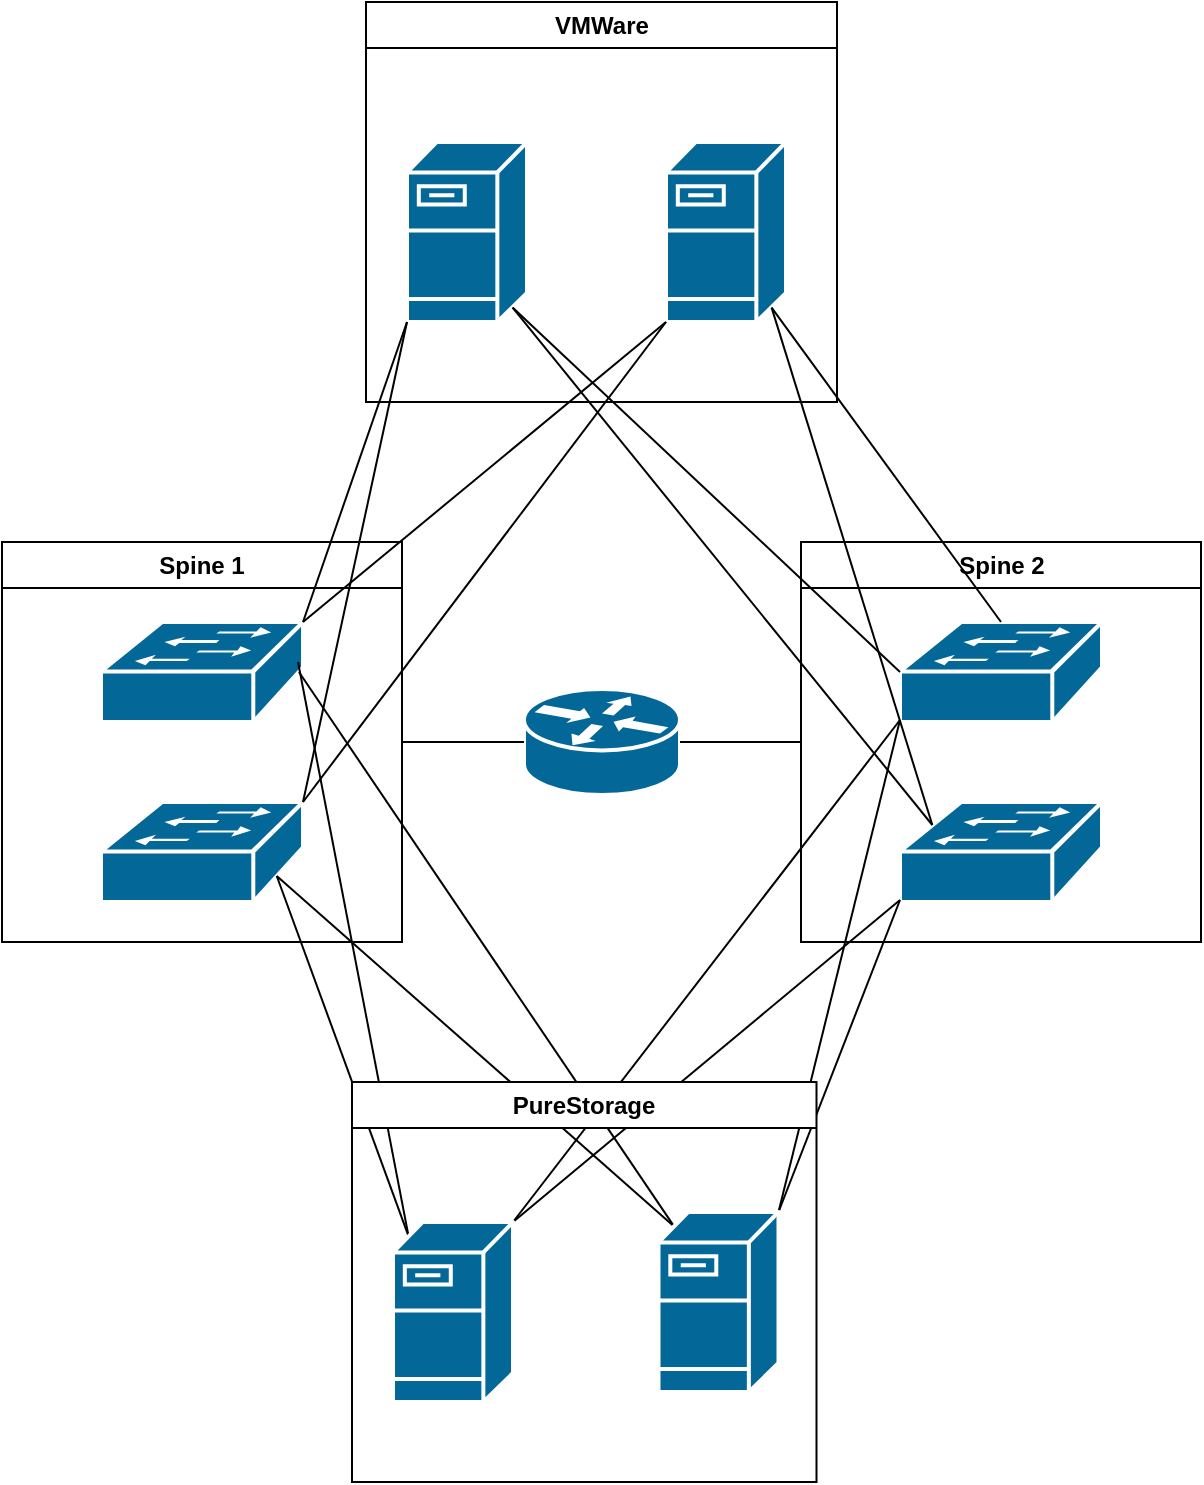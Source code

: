 <mxfile version="28.2.8">
  <diagram name="Page-1" id="U8UdaOBlHTp5kfd4XlJM">
    <mxGraphModel dx="1412" dy="1837" grid="1" gridSize="10" guides="1" tooltips="1" connect="1" arrows="1" fold="1" page="1" pageScale="1" pageWidth="850" pageHeight="1100" math="0" shadow="0">
      <root>
        <mxCell id="0" />
        <mxCell id="1" parent="0" />
        <mxCell id="mqZvGSjv_Yte_UEaYPyt-1" value="" style="shape=mxgraph.cisco.switches.workgroup_switch;sketch=0;html=1;pointerEvents=1;dashed=0;fillColor=#036897;strokeColor=#ffffff;strokeWidth=2;verticalLabelPosition=bottom;verticalAlign=top;align=center;outlineConnect=0;" vertex="1" parent="1">
          <mxGeometry x="174.5" y="170" width="101" height="50" as="geometry" />
        </mxCell>
        <mxCell id="mqZvGSjv_Yte_UEaYPyt-2" value="" style="shape=mxgraph.cisco.switches.workgroup_switch;sketch=0;html=1;pointerEvents=1;dashed=0;fillColor=#036897;strokeColor=#ffffff;strokeWidth=2;verticalLabelPosition=bottom;verticalAlign=top;align=center;outlineConnect=0;" vertex="1" parent="1">
          <mxGeometry x="174.5" y="260" width="101" height="50" as="geometry" />
        </mxCell>
        <mxCell id="mqZvGSjv_Yte_UEaYPyt-3" value="Spine 1" style="swimlane;whiteSpace=wrap;html=1;" vertex="1" parent="1">
          <mxGeometry x="125" y="130" width="200" height="200" as="geometry" />
        </mxCell>
        <mxCell id="mqZvGSjv_Yte_UEaYPyt-4" value="" style="shape=mxgraph.cisco.switches.workgroup_switch;sketch=0;html=1;pointerEvents=1;dashed=0;fillColor=#036897;strokeColor=#ffffff;strokeWidth=2;verticalLabelPosition=bottom;verticalAlign=top;align=center;outlineConnect=0;" vertex="1" parent="1">
          <mxGeometry x="574" y="170" width="101" height="50" as="geometry" />
        </mxCell>
        <mxCell id="mqZvGSjv_Yte_UEaYPyt-5" value="" style="shape=mxgraph.cisco.switches.workgroup_switch;sketch=0;html=1;pointerEvents=1;dashed=0;fillColor=#036897;strokeColor=#ffffff;strokeWidth=2;verticalLabelPosition=bottom;verticalAlign=top;align=center;outlineConnect=0;" vertex="1" parent="1">
          <mxGeometry x="574" y="260" width="101" height="50" as="geometry" />
        </mxCell>
        <mxCell id="mqZvGSjv_Yte_UEaYPyt-6" value="Spine 2" style="swimlane;whiteSpace=wrap;html=1;" vertex="1" parent="1">
          <mxGeometry x="524.5" y="130" width="200" height="200" as="geometry" />
        </mxCell>
        <mxCell id="mqZvGSjv_Yte_UEaYPyt-8" value="" style="shape=mxgraph.cisco.routers.router;sketch=0;html=1;pointerEvents=1;dashed=0;fillColor=#036897;strokeColor=#ffffff;strokeWidth=2;verticalLabelPosition=bottom;verticalAlign=top;align=center;outlineConnect=0;" vertex="1" parent="1">
          <mxGeometry x="386" y="203.5" width="78" height="53" as="geometry" />
        </mxCell>
        <mxCell id="mqZvGSjv_Yte_UEaYPyt-9" value="" style="endArrow=none;html=1;rounded=0;entryX=1;entryY=0.5;entryDx=0;entryDy=0;exitX=0;exitY=0.5;exitDx=0;exitDy=0;exitPerimeter=0;" edge="1" parent="1" source="mqZvGSjv_Yte_UEaYPyt-8" target="mqZvGSjv_Yte_UEaYPyt-3">
          <mxGeometry width="50" height="50" relative="1" as="geometry">
            <mxPoint x="430" y="368.5" as="sourcePoint" />
            <mxPoint x="430" y="200.5" as="targetPoint" />
          </mxGeometry>
        </mxCell>
        <mxCell id="mqZvGSjv_Yte_UEaYPyt-10" value="" style="endArrow=none;html=1;rounded=0;entryX=0;entryY=0.5;entryDx=0;entryDy=0;exitX=1;exitY=0.5;exitDx=0;exitDy=0;exitPerimeter=0;" edge="1" parent="1" source="mqZvGSjv_Yte_UEaYPyt-8" target="mqZvGSjv_Yte_UEaYPyt-6">
          <mxGeometry width="50" height="50" relative="1" as="geometry">
            <mxPoint x="430" y="368.5" as="sourcePoint" />
            <mxPoint x="430" y="200.5" as="targetPoint" />
          </mxGeometry>
        </mxCell>
        <mxCell id="mqZvGSjv_Yte_UEaYPyt-13" value="VMWare" style="swimlane;whiteSpace=wrap;html=1;" vertex="1" parent="1">
          <mxGeometry x="307" y="-140" width="235.5" height="200" as="geometry" />
        </mxCell>
        <mxCell id="mqZvGSjv_Yte_UEaYPyt-11" value="" style="shape=mxgraph.cisco.servers.fileserver;sketch=0;html=1;pointerEvents=1;dashed=0;fillColor=#036897;strokeColor=#ffffff;strokeWidth=2;verticalLabelPosition=bottom;verticalAlign=top;align=center;outlineConnect=0;" vertex="1" parent="mqZvGSjv_Yte_UEaYPyt-13">
          <mxGeometry x="20.5" y="70" width="60" height="90" as="geometry" />
        </mxCell>
        <mxCell id="mqZvGSjv_Yte_UEaYPyt-12" value="" style="shape=mxgraph.cisco.servers.fileserver;sketch=0;html=1;pointerEvents=1;dashed=0;fillColor=#036897;strokeColor=#ffffff;strokeWidth=2;verticalLabelPosition=bottom;verticalAlign=top;align=center;outlineConnect=0;" vertex="1" parent="mqZvGSjv_Yte_UEaYPyt-13">
          <mxGeometry x="150" y="70" width="60" height="90" as="geometry" />
        </mxCell>
        <mxCell id="mqZvGSjv_Yte_UEaYPyt-17" value="" style="endArrow=none;html=1;rounded=0;exitX=0.13;exitY=0.08;exitDx=0;exitDy=0;exitPerimeter=0;" edge="1" parent="1" source="mqZvGSjv_Yte_UEaYPyt-15">
          <mxGeometry width="50" height="50" relative="1" as="geometry">
            <mxPoint x="400" y="410" as="sourcePoint" />
            <mxPoint x="273" y="190" as="targetPoint" />
          </mxGeometry>
        </mxCell>
        <mxCell id="mqZvGSjv_Yte_UEaYPyt-18" value="" style="endArrow=none;html=1;rounded=0;entryX=0.87;entryY=0.74;entryDx=0;entryDy=0;entryPerimeter=0;exitX=0.13;exitY=0.08;exitDx=0;exitDy=0;exitPerimeter=0;" edge="1" parent="1" source="mqZvGSjv_Yte_UEaYPyt-15" target="mqZvGSjv_Yte_UEaYPyt-2">
          <mxGeometry width="50" height="50" relative="1" as="geometry">
            <mxPoint x="430" y="468.5" as="sourcePoint" />
            <mxPoint x="430" y="300.5" as="targetPoint" />
          </mxGeometry>
        </mxCell>
        <mxCell id="mqZvGSjv_Yte_UEaYPyt-19" value="" style="endArrow=none;html=1;rounded=0;exitX=0.13;exitY=0.08;exitDx=0;exitDy=0;exitPerimeter=0;entryX=0.87;entryY=0.74;entryDx=0;entryDy=0;entryPerimeter=0;" edge="1" parent="1" source="mqZvGSjv_Yte_UEaYPyt-16" target="mqZvGSjv_Yte_UEaYPyt-2">
          <mxGeometry width="50" height="50" relative="1" as="geometry">
            <mxPoint x="430" y="468.5" as="sourcePoint" />
            <mxPoint x="430" y="300.5" as="targetPoint" />
          </mxGeometry>
        </mxCell>
        <mxCell id="mqZvGSjv_Yte_UEaYPyt-20" value="" style="endArrow=none;html=1;rounded=0;entryX=0.98;entryY=0.5;entryDx=0;entryDy=0;entryPerimeter=0;exitX=0.13;exitY=0.08;exitDx=0;exitDy=0;exitPerimeter=0;" edge="1" parent="1" source="mqZvGSjv_Yte_UEaYPyt-16" target="mqZvGSjv_Yte_UEaYPyt-1">
          <mxGeometry width="50" height="50" relative="1" as="geometry">
            <mxPoint x="430" y="468.5" as="sourcePoint" />
            <mxPoint x="430" y="300.5" as="targetPoint" />
          </mxGeometry>
        </mxCell>
        <mxCell id="mqZvGSjv_Yte_UEaYPyt-21" value="" style="endArrow=none;html=1;rounded=0;entryX=0;entryY=0.98;entryDx=0;entryDy=0;entryPerimeter=0;exitX=1;exitY=0;exitDx=0;exitDy=0;exitPerimeter=0;" edge="1" parent="1" source="mqZvGSjv_Yte_UEaYPyt-15" target="mqZvGSjv_Yte_UEaYPyt-5">
          <mxGeometry width="50" height="50" relative="1" as="geometry">
            <mxPoint x="430" y="468.5" as="sourcePoint" />
            <mxPoint x="430" y="300.5" as="targetPoint" />
          </mxGeometry>
        </mxCell>
        <mxCell id="mqZvGSjv_Yte_UEaYPyt-22" value="" style="endArrow=none;html=1;rounded=0;entryX=0;entryY=0.98;entryDx=0;entryDy=0;entryPerimeter=0;exitX=1;exitY=0;exitDx=0;exitDy=0;exitPerimeter=0;" edge="1" parent="1" source="mqZvGSjv_Yte_UEaYPyt-15" target="mqZvGSjv_Yte_UEaYPyt-4">
          <mxGeometry width="50" height="50" relative="1" as="geometry">
            <mxPoint x="430" y="468.5" as="sourcePoint" />
            <mxPoint x="430" y="300.5" as="targetPoint" />
          </mxGeometry>
        </mxCell>
        <mxCell id="mqZvGSjv_Yte_UEaYPyt-23" value="" style="endArrow=none;html=1;rounded=0;entryX=0;entryY=0.98;entryDx=0;entryDy=0;entryPerimeter=0;exitX=1;exitY=0;exitDx=0;exitDy=0;exitPerimeter=0;" edge="1" parent="1" source="mqZvGSjv_Yte_UEaYPyt-16" target="mqZvGSjv_Yte_UEaYPyt-4">
          <mxGeometry width="50" height="50" relative="1" as="geometry">
            <mxPoint x="430" y="468.5" as="sourcePoint" />
            <mxPoint x="430" y="300.5" as="targetPoint" />
          </mxGeometry>
        </mxCell>
        <mxCell id="mqZvGSjv_Yte_UEaYPyt-24" value="" style="endArrow=none;html=1;rounded=0;entryX=0;entryY=0.98;entryDx=0;entryDy=0;entryPerimeter=0;exitX=1;exitY=0;exitDx=0;exitDy=0;exitPerimeter=0;" edge="1" parent="1" source="mqZvGSjv_Yte_UEaYPyt-16" target="mqZvGSjv_Yte_UEaYPyt-5">
          <mxGeometry width="50" height="50" relative="1" as="geometry">
            <mxPoint x="430" y="468.5" as="sourcePoint" />
            <mxPoint x="430" y="300.5" as="targetPoint" />
          </mxGeometry>
        </mxCell>
        <mxCell id="mqZvGSjv_Yte_UEaYPyt-14" value="PureStorage" style="swimlane;whiteSpace=wrap;html=1;" vertex="1" parent="1">
          <mxGeometry x="300" y="400" width="232.25" height="200" as="geometry" />
        </mxCell>
        <mxCell id="mqZvGSjv_Yte_UEaYPyt-15" value="" style="shape=mxgraph.cisco.servers.fileserver;sketch=0;html=1;pointerEvents=1;dashed=0;fillColor=#036897;strokeColor=#ffffff;strokeWidth=2;verticalLabelPosition=bottom;verticalAlign=top;align=center;outlineConnect=0;" vertex="1" parent="mqZvGSjv_Yte_UEaYPyt-14">
          <mxGeometry x="20.5" y="70" width="60" height="90" as="geometry" />
        </mxCell>
        <mxCell id="mqZvGSjv_Yte_UEaYPyt-16" value="" style="shape=mxgraph.cisco.servers.fileserver;sketch=0;html=1;pointerEvents=1;dashed=0;fillColor=#036897;strokeColor=#ffffff;strokeWidth=2;verticalLabelPosition=bottom;verticalAlign=top;align=center;outlineConnect=0;" vertex="1" parent="mqZvGSjv_Yte_UEaYPyt-14">
          <mxGeometry x="153.25" y="65" width="60" height="90" as="geometry" />
        </mxCell>
        <mxCell id="mqZvGSjv_Yte_UEaYPyt-25" value="" style="endArrow=none;html=1;rounded=0;entryX=0;entryY=1;entryDx=0;entryDy=0;entryPerimeter=0;exitX=1;exitY=0;exitDx=0;exitDy=0;exitPerimeter=0;" edge="1" parent="1" source="mqZvGSjv_Yte_UEaYPyt-1" target="mqZvGSjv_Yte_UEaYPyt-11">
          <mxGeometry width="50" height="50" relative="1" as="geometry">
            <mxPoint x="430" y="268.5" as="sourcePoint" />
            <mxPoint x="430" y="100.5" as="targetPoint" />
          </mxGeometry>
        </mxCell>
        <mxCell id="mqZvGSjv_Yte_UEaYPyt-26" value="" style="endArrow=none;html=1;rounded=0;entryX=0.88;entryY=0.92;entryDx=0;entryDy=0;entryPerimeter=0;exitX=0;exitY=0.5;exitDx=0;exitDy=0;exitPerimeter=0;" edge="1" parent="1" source="mqZvGSjv_Yte_UEaYPyt-4" target="mqZvGSjv_Yte_UEaYPyt-11">
          <mxGeometry width="50" height="50" relative="1" as="geometry">
            <mxPoint x="430" y="268.5" as="sourcePoint" />
            <mxPoint x="430" y="100.5" as="targetPoint" />
          </mxGeometry>
        </mxCell>
        <mxCell id="mqZvGSjv_Yte_UEaYPyt-27" value="" style="endArrow=none;html=1;rounded=0;entryX=0.88;entryY=0.92;entryDx=0;entryDy=0;entryPerimeter=0;exitX=0.5;exitY=0;exitDx=0;exitDy=0;exitPerimeter=0;" edge="1" parent="1" source="mqZvGSjv_Yte_UEaYPyt-4" target="mqZvGSjv_Yte_UEaYPyt-12">
          <mxGeometry width="50" height="50" relative="1" as="geometry">
            <mxPoint x="580" y="70" as="sourcePoint" />
            <mxPoint x="430" y="100.5" as="targetPoint" />
          </mxGeometry>
        </mxCell>
        <mxCell id="mqZvGSjv_Yte_UEaYPyt-28" value="" style="endArrow=none;html=1;rounded=0;entryX=0.88;entryY=0.92;entryDx=0;entryDy=0;entryPerimeter=0;exitX=0.16;exitY=0.23;exitDx=0;exitDy=0;exitPerimeter=0;" edge="1" parent="1" source="mqZvGSjv_Yte_UEaYPyt-5" target="mqZvGSjv_Yte_UEaYPyt-11">
          <mxGeometry width="50" height="50" relative="1" as="geometry">
            <mxPoint x="430" y="268.5" as="sourcePoint" />
            <mxPoint x="430" y="100.5" as="targetPoint" />
          </mxGeometry>
        </mxCell>
        <mxCell id="mqZvGSjv_Yte_UEaYPyt-29" value="" style="endArrow=none;html=1;rounded=0;entryX=0.88;entryY=0.92;entryDx=0;entryDy=0;entryPerimeter=0;exitX=0.16;exitY=0.23;exitDx=0;exitDy=0;exitPerimeter=0;" edge="1" parent="1" source="mqZvGSjv_Yte_UEaYPyt-5" target="mqZvGSjv_Yte_UEaYPyt-12">
          <mxGeometry width="50" height="50" relative="1" as="geometry">
            <mxPoint x="430" y="268.5" as="sourcePoint" />
            <mxPoint x="430" y="100.5" as="targetPoint" />
          </mxGeometry>
        </mxCell>
        <mxCell id="mqZvGSjv_Yte_UEaYPyt-30" value="" style="endArrow=none;html=1;rounded=0;entryX=0;entryY=1;entryDx=0;entryDy=0;entryPerimeter=0;exitX=1;exitY=0;exitDx=0;exitDy=0;exitPerimeter=0;" edge="1" parent="1" source="mqZvGSjv_Yte_UEaYPyt-2" target="mqZvGSjv_Yte_UEaYPyt-11">
          <mxGeometry width="50" height="50" relative="1" as="geometry">
            <mxPoint x="400" y="210" as="sourcePoint" />
            <mxPoint x="450" y="160" as="targetPoint" />
          </mxGeometry>
        </mxCell>
        <mxCell id="mqZvGSjv_Yte_UEaYPyt-31" value="" style="endArrow=none;html=1;rounded=0;entryX=0;entryY=1;entryDx=0;entryDy=0;entryPerimeter=0;exitX=1;exitY=0;exitDx=0;exitDy=0;exitPerimeter=0;" edge="1" parent="1" source="mqZvGSjv_Yte_UEaYPyt-1" target="mqZvGSjv_Yte_UEaYPyt-12">
          <mxGeometry width="50" height="50" relative="1" as="geometry">
            <mxPoint x="400" y="210" as="sourcePoint" />
            <mxPoint x="450" y="160" as="targetPoint" />
          </mxGeometry>
        </mxCell>
        <mxCell id="mqZvGSjv_Yte_UEaYPyt-32" value="" style="endArrow=none;html=1;rounded=0;entryX=0;entryY=1;entryDx=0;entryDy=0;entryPerimeter=0;exitX=1;exitY=0;exitDx=0;exitDy=0;exitPerimeter=0;" edge="1" parent="1" source="mqZvGSjv_Yte_UEaYPyt-2" target="mqZvGSjv_Yte_UEaYPyt-12">
          <mxGeometry width="50" height="50" relative="1" as="geometry">
            <mxPoint x="400" y="210" as="sourcePoint" />
            <mxPoint x="450" y="160" as="targetPoint" />
          </mxGeometry>
        </mxCell>
      </root>
    </mxGraphModel>
  </diagram>
</mxfile>
